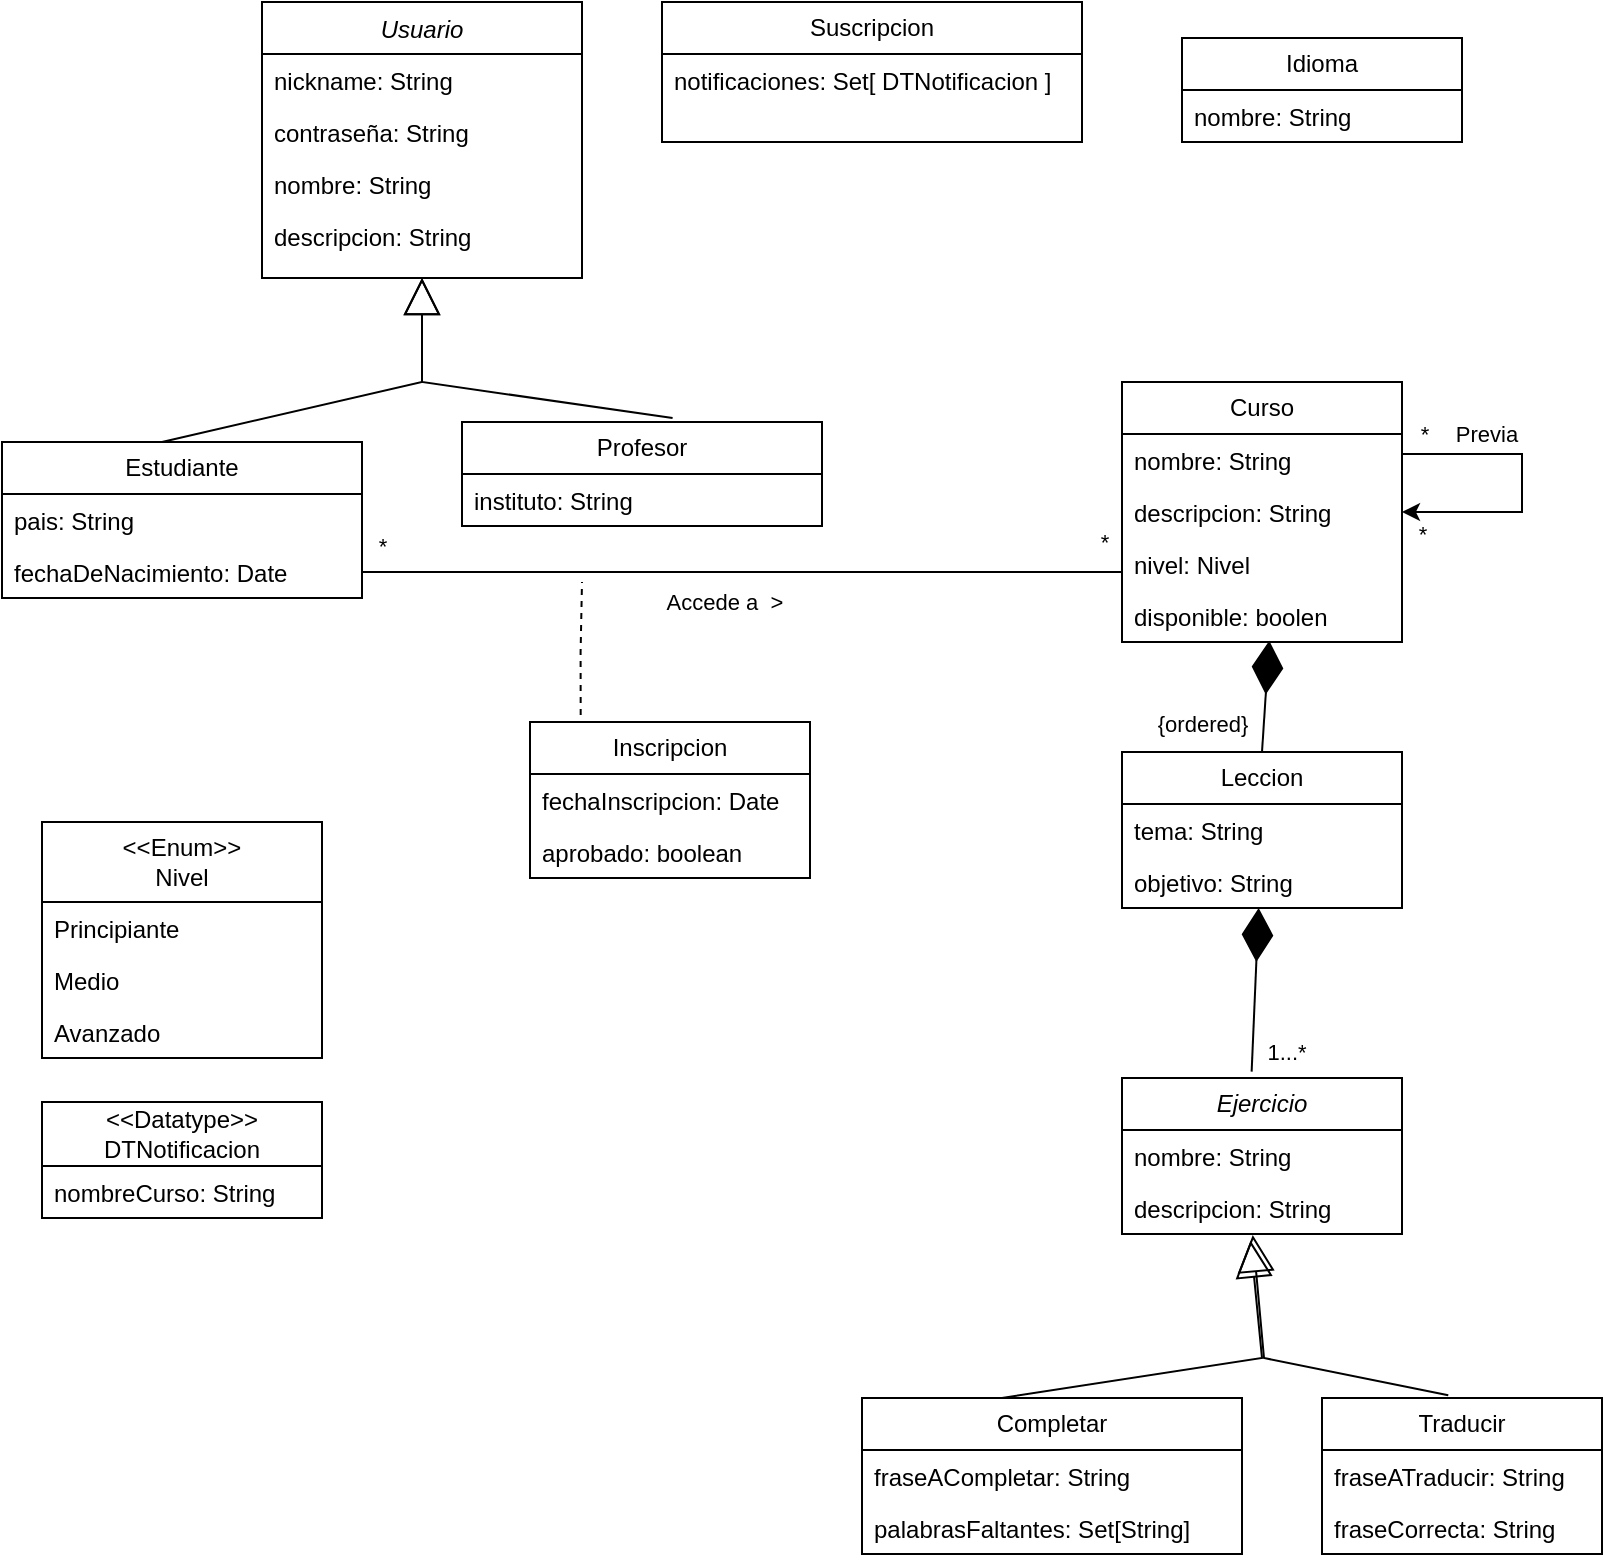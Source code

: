 <mxfile version="21.3.2" type="github">
  <diagram id="C5RBs43oDa-KdzZeNtuy" name="Page-1">
    <mxGraphModel dx="1035" dy="522" grid="1" gridSize="10" guides="1" tooltips="1" connect="1" arrows="1" fold="1" page="1" pageScale="1" pageWidth="827" pageHeight="1169" math="0" shadow="0">
      <root>
        <mxCell id="WIyWlLk6GJQsqaUBKTNV-0" />
        <mxCell id="WIyWlLk6GJQsqaUBKTNV-1" parent="WIyWlLk6GJQsqaUBKTNV-0" />
        <mxCell id="zkfFHV4jXpPFQw0GAbJ--0" value="Usuario" style="swimlane;fontStyle=2;align=center;verticalAlign=top;childLayout=stackLayout;horizontal=1;startSize=26;horizontalStack=0;resizeParent=1;resizeLast=0;collapsible=1;marginBottom=0;rounded=0;shadow=0;strokeWidth=1;" parent="WIyWlLk6GJQsqaUBKTNV-1" vertex="1">
          <mxGeometry x="140" y="50" width="160" height="138" as="geometry">
            <mxRectangle x="230" y="140" width="160" height="26" as="alternateBounds" />
          </mxGeometry>
        </mxCell>
        <mxCell id="zkfFHV4jXpPFQw0GAbJ--1" value="nickname: String" style="text;align=left;verticalAlign=top;spacingLeft=4;spacingRight=4;overflow=hidden;rotatable=0;points=[[0,0.5],[1,0.5]];portConstraint=eastwest;" parent="zkfFHV4jXpPFQw0GAbJ--0" vertex="1">
          <mxGeometry y="26" width="160" height="26" as="geometry" />
        </mxCell>
        <mxCell id="zkfFHV4jXpPFQw0GAbJ--2" value="contraseña: String" style="text;align=left;verticalAlign=top;spacingLeft=4;spacingRight=4;overflow=hidden;rotatable=0;points=[[0,0.5],[1,0.5]];portConstraint=eastwest;rounded=0;shadow=0;html=0;" parent="zkfFHV4jXpPFQw0GAbJ--0" vertex="1">
          <mxGeometry y="52" width="160" height="26" as="geometry" />
        </mxCell>
        <mxCell id="zkfFHV4jXpPFQw0GAbJ--3" value="nombre: String" style="text;align=left;verticalAlign=top;spacingLeft=4;spacingRight=4;overflow=hidden;rotatable=0;points=[[0,0.5],[1,0.5]];portConstraint=eastwest;rounded=0;shadow=0;html=0;" parent="zkfFHV4jXpPFQw0GAbJ--0" vertex="1">
          <mxGeometry y="78" width="160" height="26" as="geometry" />
        </mxCell>
        <mxCell id="Y-6qHSgPQOu11LisZ6XL-1" value="descripcion: String" style="text;align=left;verticalAlign=top;spacingLeft=4;spacingRight=4;overflow=hidden;rotatable=0;points=[[0,0.5],[1,0.5]];portConstraint=eastwest;rounded=0;shadow=0;html=0;" parent="zkfFHV4jXpPFQw0GAbJ--0" vertex="1">
          <mxGeometry y="104" width="160" height="26" as="geometry" />
        </mxCell>
        <mxCell id="Y-6qHSgPQOu11LisZ6XL-2" value="Estudiante" style="swimlane;fontStyle=0;childLayout=stackLayout;horizontal=1;startSize=26;fillColor=none;horizontalStack=0;resizeParent=1;resizeParentMax=0;resizeLast=0;collapsible=1;marginBottom=0;whiteSpace=wrap;html=1;" parent="WIyWlLk6GJQsqaUBKTNV-1" vertex="1">
          <mxGeometry x="10" y="270" width="180" height="78" as="geometry" />
        </mxCell>
        <mxCell id="Y-6qHSgPQOu11LisZ6XL-10" value="" style="endArrow=block;endSize=16;endFill=0;html=1;rounded=0;entryX=0.5;entryY=1;entryDx=0;entryDy=0;" parent="Y-6qHSgPQOu11LisZ6XL-2" target="zkfFHV4jXpPFQw0GAbJ--0" edge="1">
          <mxGeometry x="0.062" width="160" relative="1" as="geometry">
            <mxPoint x="80" as="sourcePoint" />
            <mxPoint x="230" y="-60" as="targetPoint" />
            <Array as="points">
              <mxPoint x="210" y="-30" />
            </Array>
            <mxPoint as="offset" />
          </mxGeometry>
        </mxCell>
        <mxCell id="Y-6qHSgPQOu11LisZ6XL-3" value="pais: String" style="text;strokeColor=none;fillColor=none;align=left;verticalAlign=top;spacingLeft=4;spacingRight=4;overflow=hidden;rotatable=0;points=[[0,0.5],[1,0.5]];portConstraint=eastwest;whiteSpace=wrap;html=1;" parent="Y-6qHSgPQOu11LisZ6XL-2" vertex="1">
          <mxGeometry y="26" width="180" height="26" as="geometry" />
        </mxCell>
        <mxCell id="Y-6qHSgPQOu11LisZ6XL-4" value="fechaDeNacimiento: Date" style="text;strokeColor=none;fillColor=none;align=left;verticalAlign=top;spacingLeft=4;spacingRight=4;overflow=hidden;rotatable=0;points=[[0,0.5],[1,0.5]];portConstraint=eastwest;whiteSpace=wrap;html=1;" parent="Y-6qHSgPQOu11LisZ6XL-2" vertex="1">
          <mxGeometry y="52" width="180" height="26" as="geometry" />
        </mxCell>
        <mxCell id="Y-6qHSgPQOu11LisZ6XL-6" value="Profesor" style="swimlane;fontStyle=0;childLayout=stackLayout;horizontal=1;startSize=26;fillColor=none;horizontalStack=0;resizeParent=1;resizeParentMax=0;resizeLast=0;collapsible=1;marginBottom=0;whiteSpace=wrap;html=1;" parent="WIyWlLk6GJQsqaUBKTNV-1" vertex="1">
          <mxGeometry x="240" y="260" width="180" height="52" as="geometry" />
        </mxCell>
        <mxCell id="Y-6qHSgPQOu11LisZ6XL-7" value="instituto: String" style="text;strokeColor=none;fillColor=none;align=left;verticalAlign=top;spacingLeft=4;spacingRight=4;overflow=hidden;rotatable=0;points=[[0,0.5],[1,0.5]];portConstraint=eastwest;whiteSpace=wrap;html=1;" parent="Y-6qHSgPQOu11LisZ6XL-6" vertex="1">
          <mxGeometry y="26" width="180" height="26" as="geometry" />
        </mxCell>
        <mxCell id="Y-6qHSgPQOu11LisZ6XL-9" value="" style="endArrow=block;endSize=16;endFill=0;html=1;rounded=0;entryX=0.5;entryY=1;entryDx=0;entryDy=0;exitX=0.585;exitY=-0.038;exitDx=0;exitDy=0;exitPerimeter=0;" parent="WIyWlLk6GJQsqaUBKTNV-1" source="Y-6qHSgPQOu11LisZ6XL-6" target="zkfFHV4jXpPFQw0GAbJ--0" edge="1">
          <mxGeometry width="160" relative="1" as="geometry">
            <mxPoint x="100" y="230" as="sourcePoint" />
            <mxPoint x="260" y="230" as="targetPoint" />
            <Array as="points">
              <mxPoint x="220" y="240" />
            </Array>
          </mxGeometry>
        </mxCell>
        <mxCell id="Y-6qHSgPQOu11LisZ6XL-11" value="Curso" style="swimlane;fontStyle=0;childLayout=stackLayout;horizontal=1;startSize=26;fillColor=none;horizontalStack=0;resizeParent=1;resizeParentMax=0;resizeLast=0;collapsible=1;marginBottom=0;whiteSpace=wrap;html=1;" parent="WIyWlLk6GJQsqaUBKTNV-1" vertex="1">
          <mxGeometry x="570" y="240" width="140" height="130" as="geometry" />
        </mxCell>
        <mxCell id="Y-6qHSgPQOu11LisZ6XL-18" style="edgeStyle=orthogonalEdgeStyle;rounded=0;orthogonalLoop=1;jettySize=auto;html=1;exitX=1;exitY=0.5;exitDx=0;exitDy=0;" parent="Y-6qHSgPQOu11LisZ6XL-11" source="Y-6qHSgPQOu11LisZ6XL-12" target="Y-6qHSgPQOu11LisZ6XL-13" edge="1">
          <mxGeometry relative="1" as="geometry">
            <Array as="points">
              <mxPoint x="140" y="36" />
              <mxPoint x="200" y="36" />
              <mxPoint x="200" y="65" />
            </Array>
          </mxGeometry>
        </mxCell>
        <mxCell id="Y-6qHSgPQOu11LisZ6XL-19" value="Previa" style="edgeLabel;html=1;align=center;verticalAlign=middle;resizable=0;points=[];" parent="Y-6qHSgPQOu11LisZ6XL-18" vertex="1" connectable="0">
          <mxGeometry x="-0.408" relative="1" as="geometry">
            <mxPoint y="-10" as="offset" />
          </mxGeometry>
        </mxCell>
        <mxCell id="Y-6qHSgPQOu11LisZ6XL-23" value="*" style="edgeLabel;html=1;align=center;verticalAlign=middle;resizable=0;points=[];" parent="Y-6qHSgPQOu11LisZ6XL-18" vertex="1" connectable="0">
          <mxGeometry x="0.491" y="2" relative="1" as="geometry">
            <mxPoint x="-29" y="9" as="offset" />
          </mxGeometry>
        </mxCell>
        <mxCell id="Y-6qHSgPQOu11LisZ6XL-24" value="*" style="edgeLabel;html=1;align=center;verticalAlign=middle;resizable=0;points=[];" parent="Y-6qHSgPQOu11LisZ6XL-18" vertex="1" connectable="0">
          <mxGeometry x="-0.825" relative="1" as="geometry">
            <mxPoint y="-10" as="offset" />
          </mxGeometry>
        </mxCell>
        <mxCell id="Y-6qHSgPQOu11LisZ6XL-12" value="nombre: String" style="text;strokeColor=none;fillColor=none;align=left;verticalAlign=top;spacingLeft=4;spacingRight=4;overflow=hidden;rotatable=0;points=[[0,0.5],[1,0.5]];portConstraint=eastwest;whiteSpace=wrap;html=1;" parent="Y-6qHSgPQOu11LisZ6XL-11" vertex="1">
          <mxGeometry y="26" width="140" height="26" as="geometry" />
        </mxCell>
        <mxCell id="Y-6qHSgPQOu11LisZ6XL-13" value="descripcion: String" style="text;strokeColor=none;fillColor=none;align=left;verticalAlign=top;spacingLeft=4;spacingRight=4;overflow=hidden;rotatable=0;points=[[0,0.5],[1,0.5]];portConstraint=eastwest;whiteSpace=wrap;html=1;" parent="Y-6qHSgPQOu11LisZ6XL-11" vertex="1">
          <mxGeometry y="52" width="140" height="26" as="geometry" />
        </mxCell>
        <mxCell id="Y-6qHSgPQOu11LisZ6XL-14" value="nivel: Nivel" style="text;strokeColor=none;fillColor=none;align=left;verticalAlign=top;spacingLeft=4;spacingRight=4;overflow=hidden;rotatable=0;points=[[0,0.5],[1,0.5]];portConstraint=eastwest;whiteSpace=wrap;html=1;" parent="Y-6qHSgPQOu11LisZ6XL-11" vertex="1">
          <mxGeometry y="78" width="140" height="26" as="geometry" />
        </mxCell>
        <mxCell id="Y-6qHSgPQOu11LisZ6XL-15" value="disponible: boolen" style="text;strokeColor=none;fillColor=none;align=left;verticalAlign=top;spacingLeft=4;spacingRight=4;overflow=hidden;rotatable=0;points=[[0,0.5],[1,0.5]];portConstraint=eastwest;whiteSpace=wrap;html=1;" parent="Y-6qHSgPQOu11LisZ6XL-11" vertex="1">
          <mxGeometry y="104" width="140" height="26" as="geometry" />
        </mxCell>
        <mxCell id="Y-6qHSgPQOu11LisZ6XL-25" value="Idioma" style="swimlane;fontStyle=0;childLayout=stackLayout;horizontal=1;startSize=26;fillColor=none;horizontalStack=0;resizeParent=1;resizeParentMax=0;resizeLast=0;collapsible=1;marginBottom=0;whiteSpace=wrap;html=1;" parent="WIyWlLk6GJQsqaUBKTNV-1" vertex="1">
          <mxGeometry x="600" y="68" width="140" height="52" as="geometry" />
        </mxCell>
        <mxCell id="Y-6qHSgPQOu11LisZ6XL-26" value="nombre: String" style="text;strokeColor=none;fillColor=none;align=left;verticalAlign=top;spacingLeft=4;spacingRight=4;overflow=hidden;rotatable=0;points=[[0,0.5],[1,0.5]];portConstraint=eastwest;whiteSpace=wrap;html=1;" parent="Y-6qHSgPQOu11LisZ6XL-25" vertex="1">
          <mxGeometry y="26" width="140" height="26" as="geometry" />
        </mxCell>
        <mxCell id="Y-6qHSgPQOu11LisZ6XL-33" value="Suscripcion" style="swimlane;fontStyle=0;childLayout=stackLayout;horizontal=1;startSize=26;fillColor=none;horizontalStack=0;resizeParent=1;resizeParentMax=0;resizeLast=0;collapsible=1;marginBottom=0;whiteSpace=wrap;html=1;" parent="WIyWlLk6GJQsqaUBKTNV-1" vertex="1">
          <mxGeometry x="340" y="50" width="210" height="70" as="geometry" />
        </mxCell>
        <mxCell id="Y-6qHSgPQOu11LisZ6XL-34" value="notificaciones: Set[ DTNotificacion ]" style="text;strokeColor=none;fillColor=none;align=left;verticalAlign=top;spacingLeft=4;spacingRight=4;overflow=hidden;rotatable=0;points=[[0,0.5],[1,0.5]];portConstraint=eastwest;whiteSpace=wrap;html=1;" parent="Y-6qHSgPQOu11LisZ6XL-33" vertex="1">
          <mxGeometry y="26" width="210" height="44" as="geometry" />
        </mxCell>
        <mxCell id="Y-6qHSgPQOu11LisZ6XL-81" style="edgeStyle=orthogonalEdgeStyle;rounded=0;orthogonalLoop=1;jettySize=auto;html=1;exitX=0.181;exitY=-0.045;exitDx=0;exitDy=0;dashed=1;endArrow=none;endFill=0;exitPerimeter=0;" parent="WIyWlLk6GJQsqaUBKTNV-1" source="Y-6qHSgPQOu11LisZ6XL-37" edge="1">
          <mxGeometry relative="1" as="geometry">
            <mxPoint x="300" y="340" as="targetPoint" />
            <Array as="points">
              <mxPoint x="299" y="375" />
              <mxPoint x="300" y="375" />
            </Array>
          </mxGeometry>
        </mxCell>
        <mxCell id="Y-6qHSgPQOu11LisZ6XL-37" value="Inscripcion" style="swimlane;fontStyle=0;childLayout=stackLayout;horizontal=1;startSize=26;fillColor=none;horizontalStack=0;resizeParent=1;resizeParentMax=0;resizeLast=0;collapsible=1;marginBottom=0;whiteSpace=wrap;html=1;" parent="WIyWlLk6GJQsqaUBKTNV-1" vertex="1">
          <mxGeometry x="274" y="410" width="140" height="78" as="geometry" />
        </mxCell>
        <mxCell id="Y-6qHSgPQOu11LisZ6XL-38" value="fechaInscripcion: Date" style="text;strokeColor=none;fillColor=none;align=left;verticalAlign=top;spacingLeft=4;spacingRight=4;overflow=hidden;rotatable=0;points=[[0,0.5],[1,0.5]];portConstraint=eastwest;whiteSpace=wrap;html=1;" parent="Y-6qHSgPQOu11LisZ6XL-37" vertex="1">
          <mxGeometry y="26" width="140" height="26" as="geometry" />
        </mxCell>
        <mxCell id="Y-6qHSgPQOu11LisZ6XL-39" value="aprobado: boolean" style="text;strokeColor=none;fillColor=none;align=left;verticalAlign=top;spacingLeft=4;spacingRight=4;overflow=hidden;rotatable=0;points=[[0,0.5],[1,0.5]];portConstraint=eastwest;whiteSpace=wrap;html=1;" parent="Y-6qHSgPQOu11LisZ6XL-37" vertex="1">
          <mxGeometry y="52" width="140" height="26" as="geometry" />
        </mxCell>
        <mxCell id="Y-6qHSgPQOu11LisZ6XL-41" value="Leccion" style="swimlane;fontStyle=0;childLayout=stackLayout;horizontal=1;startSize=26;fillColor=none;horizontalStack=0;resizeParent=1;resizeParentMax=0;resizeLast=0;collapsible=1;marginBottom=0;whiteSpace=wrap;html=1;" parent="WIyWlLk6GJQsqaUBKTNV-1" vertex="1">
          <mxGeometry x="570" y="425" width="140" height="78" as="geometry" />
        </mxCell>
        <mxCell id="Y-6qHSgPQOu11LisZ6XL-42" value="tema: String" style="text;strokeColor=none;fillColor=none;align=left;verticalAlign=top;spacingLeft=4;spacingRight=4;overflow=hidden;rotatable=0;points=[[0,0.5],[1,0.5]];portConstraint=eastwest;whiteSpace=wrap;html=1;" parent="Y-6qHSgPQOu11LisZ6XL-41" vertex="1">
          <mxGeometry y="26" width="140" height="26" as="geometry" />
        </mxCell>
        <mxCell id="Y-6qHSgPQOu11LisZ6XL-43" value="objetivo: String" style="text;strokeColor=none;fillColor=none;align=left;verticalAlign=top;spacingLeft=4;spacingRight=4;overflow=hidden;rotatable=0;points=[[0,0.5],[1,0.5]];portConstraint=eastwest;whiteSpace=wrap;html=1;" parent="Y-6qHSgPQOu11LisZ6XL-41" vertex="1">
          <mxGeometry y="52" width="140" height="26" as="geometry" />
        </mxCell>
        <mxCell id="Y-6qHSgPQOu11LisZ6XL-45" value="&lt;i&gt;Ejercicio&lt;/i&gt;" style="swimlane;fontStyle=0;childLayout=stackLayout;horizontal=1;startSize=26;fillColor=none;horizontalStack=0;resizeParent=1;resizeParentMax=0;resizeLast=0;collapsible=1;marginBottom=0;whiteSpace=wrap;html=1;" parent="WIyWlLk6GJQsqaUBKTNV-1" vertex="1">
          <mxGeometry x="570" y="588" width="140" height="78" as="geometry" />
        </mxCell>
        <mxCell id="Y-6qHSgPQOu11LisZ6XL-46" value="nombre: String" style="text;strokeColor=none;fillColor=none;align=left;verticalAlign=top;spacingLeft=4;spacingRight=4;overflow=hidden;rotatable=0;points=[[0,0.5],[1,0.5]];portConstraint=eastwest;whiteSpace=wrap;html=1;" parent="Y-6qHSgPQOu11LisZ6XL-45" vertex="1">
          <mxGeometry y="26" width="140" height="26" as="geometry" />
        </mxCell>
        <mxCell id="Y-6qHSgPQOu11LisZ6XL-47" value="descripcion: String" style="text;strokeColor=none;fillColor=none;align=left;verticalAlign=top;spacingLeft=4;spacingRight=4;overflow=hidden;rotatable=0;points=[[0,0.5],[1,0.5]];portConstraint=eastwest;whiteSpace=wrap;html=1;" parent="Y-6qHSgPQOu11LisZ6XL-45" vertex="1">
          <mxGeometry y="52" width="140" height="26" as="geometry" />
        </mxCell>
        <mxCell id="Y-6qHSgPQOu11LisZ6XL-53" value="Completar" style="swimlane;fontStyle=0;childLayout=stackLayout;horizontal=1;startSize=26;fillColor=none;horizontalStack=0;resizeParent=1;resizeParentMax=0;resizeLast=0;collapsible=1;marginBottom=0;whiteSpace=wrap;html=1;" parent="WIyWlLk6GJQsqaUBKTNV-1" vertex="1">
          <mxGeometry x="440" y="748" width="190" height="78" as="geometry">
            <mxRectangle x="480" y="720" width="100" height="30" as="alternateBounds" />
          </mxGeometry>
        </mxCell>
        <mxCell id="Y-6qHSgPQOu11LisZ6XL-62" value="" style="endArrow=block;endSize=16;endFill=0;html=1;rounded=0;entryX=0.459;entryY=1.128;entryDx=0;entryDy=0;entryPerimeter=0;" parent="Y-6qHSgPQOu11LisZ6XL-53" target="Y-6qHSgPQOu11LisZ6XL-47" edge="1">
          <mxGeometry width="160" relative="1" as="geometry">
            <mxPoint x="70" as="sourcePoint" />
            <mxPoint x="150.84" y="-51.996" as="targetPoint" />
            <Array as="points">
              <mxPoint x="200" y="-20" />
            </Array>
          </mxGeometry>
        </mxCell>
        <mxCell id="Y-6qHSgPQOu11LisZ6XL-54" value="fraseACompletar: String" style="text;strokeColor=none;fillColor=none;align=left;verticalAlign=top;spacingLeft=4;spacingRight=4;overflow=hidden;rotatable=0;points=[[0,0.5],[1,0.5]];portConstraint=eastwest;whiteSpace=wrap;html=1;" parent="Y-6qHSgPQOu11LisZ6XL-53" vertex="1">
          <mxGeometry y="26" width="190" height="26" as="geometry" />
        </mxCell>
        <mxCell id="Y-6qHSgPQOu11LisZ6XL-55" value="palabrasFaltantes: Set[String]" style="text;strokeColor=none;fillColor=none;align=left;verticalAlign=top;spacingLeft=4;spacingRight=4;overflow=hidden;rotatable=0;points=[[0,0.5],[1,0.5]];portConstraint=eastwest;whiteSpace=wrap;html=1;" parent="Y-6qHSgPQOu11LisZ6XL-53" vertex="1">
          <mxGeometry y="52" width="190" height="26" as="geometry" />
        </mxCell>
        <mxCell id="Y-6qHSgPQOu11LisZ6XL-57" value="Traducir" style="swimlane;fontStyle=0;childLayout=stackLayout;horizontal=1;startSize=26;fillColor=none;horizontalStack=0;resizeParent=1;resizeParentMax=0;resizeLast=0;collapsible=1;marginBottom=0;whiteSpace=wrap;html=1;" parent="WIyWlLk6GJQsqaUBKTNV-1" vertex="1">
          <mxGeometry x="670" y="748" width="140" height="78" as="geometry" />
        </mxCell>
        <mxCell id="Y-6qHSgPQOu11LisZ6XL-58" value="fraseATraducir: String" style="text;strokeColor=none;fillColor=none;align=left;verticalAlign=top;spacingLeft=4;spacingRight=4;overflow=hidden;rotatable=0;points=[[0,0.5],[1,0.5]];portConstraint=eastwest;whiteSpace=wrap;html=1;" parent="Y-6qHSgPQOu11LisZ6XL-57" vertex="1">
          <mxGeometry y="26" width="140" height="26" as="geometry" />
        </mxCell>
        <mxCell id="Y-6qHSgPQOu11LisZ6XL-59" value="fraseCorrecta: String" style="text;strokeColor=none;fillColor=none;align=left;verticalAlign=top;spacingLeft=4;spacingRight=4;overflow=hidden;rotatable=0;points=[[0,0.5],[1,0.5]];portConstraint=eastwest;whiteSpace=wrap;html=1;" parent="Y-6qHSgPQOu11LisZ6XL-57" vertex="1">
          <mxGeometry y="52" width="140" height="26" as="geometry" />
        </mxCell>
        <mxCell id="Y-6qHSgPQOu11LisZ6XL-61" value="" style="endArrow=block;endSize=16;endFill=0;html=1;rounded=0;entryX=0.467;entryY=1.021;entryDx=0;entryDy=0;entryPerimeter=0;exitX=0.451;exitY=-0.017;exitDx=0;exitDy=0;exitPerimeter=0;" parent="WIyWlLk6GJQsqaUBKTNV-1" source="Y-6qHSgPQOu11LisZ6XL-57" target="Y-6qHSgPQOu11LisZ6XL-47" edge="1">
          <mxGeometry width="160" relative="1" as="geometry">
            <mxPoint x="450" y="718" as="sourcePoint" />
            <mxPoint x="640.84" y="694.34" as="targetPoint" />
            <Array as="points">
              <mxPoint x="641" y="728" />
            </Array>
          </mxGeometry>
        </mxCell>
        <mxCell id="Y-6qHSgPQOu11LisZ6XL-63" value="" style="endArrow=diamondThin;endFill=1;endSize=24;html=1;rounded=0;entryX=0.526;entryY=0.974;entryDx=0;entryDy=0;entryPerimeter=0;exitX=0.5;exitY=0;exitDx=0;exitDy=0;" parent="WIyWlLk6GJQsqaUBKTNV-1" source="Y-6qHSgPQOu11LisZ6XL-41" target="Y-6qHSgPQOu11LisZ6XL-15" edge="1">
          <mxGeometry width="160" relative="1" as="geometry">
            <mxPoint x="640" y="418" as="sourcePoint" />
            <mxPoint x="800" y="418" as="targetPoint" />
          </mxGeometry>
        </mxCell>
        <mxCell id="Y-6qHSgPQOu11LisZ6XL-73" value="{ordered}" style="edgeLabel;html=1;align=center;verticalAlign=middle;resizable=0;points=[];" parent="Y-6qHSgPQOu11LisZ6XL-63" vertex="1" connectable="0">
          <mxGeometry x="-0.425" y="2" relative="1" as="geometry">
            <mxPoint x="-29" y="2" as="offset" />
          </mxGeometry>
        </mxCell>
        <mxCell id="Y-6qHSgPQOu11LisZ6XL-64" value="" style="endArrow=diamondThin;endFill=1;endSize=24;html=1;rounded=0;exitX=0.463;exitY=-0.041;exitDx=0;exitDy=0;exitPerimeter=0;" parent="WIyWlLk6GJQsqaUBKTNV-1" source="Y-6qHSgPQOu11LisZ6XL-45" target="Y-6qHSgPQOu11LisZ6XL-41" edge="1">
          <mxGeometry width="160" relative="1" as="geometry">
            <mxPoint x="530" y="558" as="sourcePoint" />
            <mxPoint x="690" y="558" as="targetPoint" />
          </mxGeometry>
        </mxCell>
        <mxCell id="Y-6qHSgPQOu11LisZ6XL-74" value="1...*" style="edgeLabel;html=1;align=center;verticalAlign=middle;resizable=0;points=[];" parent="Y-6qHSgPQOu11LisZ6XL-64" vertex="1" connectable="0">
          <mxGeometry x="-0.746" y="-2" relative="1" as="geometry">
            <mxPoint x="14" as="offset" />
          </mxGeometry>
        </mxCell>
        <mxCell id="Y-6qHSgPQOu11LisZ6XL-65" value="&amp;lt;&amp;lt;Enum&amp;gt;&amp;gt;&lt;br&gt;Nivel" style="swimlane;fontStyle=0;childLayout=stackLayout;horizontal=1;startSize=40;fillColor=none;horizontalStack=0;resizeParent=1;resizeParentMax=0;resizeLast=0;collapsible=1;marginBottom=0;whiteSpace=wrap;html=1;" parent="WIyWlLk6GJQsqaUBKTNV-1" vertex="1">
          <mxGeometry x="30" y="460" width="140" height="118" as="geometry" />
        </mxCell>
        <mxCell id="Y-6qHSgPQOu11LisZ6XL-66" value="Principiante" style="text;strokeColor=none;fillColor=none;align=left;verticalAlign=top;spacingLeft=4;spacingRight=4;overflow=hidden;rotatable=0;points=[[0,0.5],[1,0.5]];portConstraint=eastwest;whiteSpace=wrap;html=1;" parent="Y-6qHSgPQOu11LisZ6XL-65" vertex="1">
          <mxGeometry y="40" width="140" height="26" as="geometry" />
        </mxCell>
        <mxCell id="Y-6qHSgPQOu11LisZ6XL-67" value="Medio" style="text;strokeColor=none;fillColor=none;align=left;verticalAlign=top;spacingLeft=4;spacingRight=4;overflow=hidden;rotatable=0;points=[[0,0.5],[1,0.5]];portConstraint=eastwest;whiteSpace=wrap;html=1;" parent="Y-6qHSgPQOu11LisZ6XL-65" vertex="1">
          <mxGeometry y="66" width="140" height="26" as="geometry" />
        </mxCell>
        <mxCell id="Y-6qHSgPQOu11LisZ6XL-68" value="Avanzado" style="text;strokeColor=none;fillColor=none;align=left;verticalAlign=top;spacingLeft=4;spacingRight=4;overflow=hidden;rotatable=0;points=[[0,0.5],[1,0.5]];portConstraint=eastwest;whiteSpace=wrap;html=1;" parent="Y-6qHSgPQOu11LisZ6XL-65" vertex="1">
          <mxGeometry y="92" width="140" height="26" as="geometry" />
        </mxCell>
        <mxCell id="Y-6qHSgPQOu11LisZ6XL-69" value="&amp;lt;&amp;lt;Datatype&amp;gt;&amp;gt;&lt;br&gt;DTNotificacion" style="swimlane;fontStyle=0;childLayout=stackLayout;horizontal=1;startSize=32;fillColor=none;horizontalStack=0;resizeParent=1;resizeParentMax=0;resizeLast=0;collapsible=1;marginBottom=0;whiteSpace=wrap;html=1;" parent="WIyWlLk6GJQsqaUBKTNV-1" vertex="1">
          <mxGeometry x="30" y="600" width="140" height="58" as="geometry" />
        </mxCell>
        <mxCell id="Y-6qHSgPQOu11LisZ6XL-70" value="nombreCurso: String" style="text;strokeColor=none;fillColor=none;align=left;verticalAlign=top;spacingLeft=4;spacingRight=4;overflow=hidden;rotatable=0;points=[[0,0.5],[1,0.5]];portConstraint=eastwest;whiteSpace=wrap;html=1;" parent="Y-6qHSgPQOu11LisZ6XL-69" vertex="1">
          <mxGeometry y="32" width="140" height="26" as="geometry" />
        </mxCell>
        <mxCell id="Y-6qHSgPQOu11LisZ6XL-77" style="edgeStyle=orthogonalEdgeStyle;rounded=0;orthogonalLoop=1;jettySize=auto;html=1;entryX=0;entryY=0.5;entryDx=0;entryDy=0;endArrow=none;endFill=0;" parent="WIyWlLk6GJQsqaUBKTNV-1" source="Y-6qHSgPQOu11LisZ6XL-4" target="Y-6qHSgPQOu11LisZ6XL-14" edge="1">
          <mxGeometry relative="1" as="geometry">
            <mxPoint x="560" y="335" as="targetPoint" />
            <Array as="points">
              <mxPoint x="570" y="335" />
            </Array>
          </mxGeometry>
        </mxCell>
        <mxCell id="Y-6qHSgPQOu11LisZ6XL-78" value="*" style="edgeLabel;html=1;align=center;verticalAlign=middle;resizable=0;points=[];" parent="Y-6qHSgPQOu11LisZ6XL-77" vertex="1" connectable="0">
          <mxGeometry x="-0.172" y="-2" relative="1" as="geometry">
            <mxPoint x="-149" y="-15" as="offset" />
          </mxGeometry>
        </mxCell>
        <mxCell id="Y-6qHSgPQOu11LisZ6XL-79" value="*" style="edgeLabel;html=1;align=center;verticalAlign=middle;resizable=0;points=[];" parent="Y-6qHSgPQOu11LisZ6XL-77" vertex="1" connectable="0">
          <mxGeometry x="0.831" y="-3" relative="1" as="geometry">
            <mxPoint x="19" y="-18" as="offset" />
          </mxGeometry>
        </mxCell>
        <mxCell id="Y-6qHSgPQOu11LisZ6XL-80" value="Accede a&amp;nbsp; &amp;gt;" style="edgeLabel;html=1;align=center;verticalAlign=middle;resizable=0;points=[];" parent="Y-6qHSgPQOu11LisZ6XL-77" vertex="1" connectable="0">
          <mxGeometry x="-0.1" relative="1" as="geometry">
            <mxPoint x="8" y="15" as="offset" />
          </mxGeometry>
        </mxCell>
      </root>
    </mxGraphModel>
  </diagram>
</mxfile>
